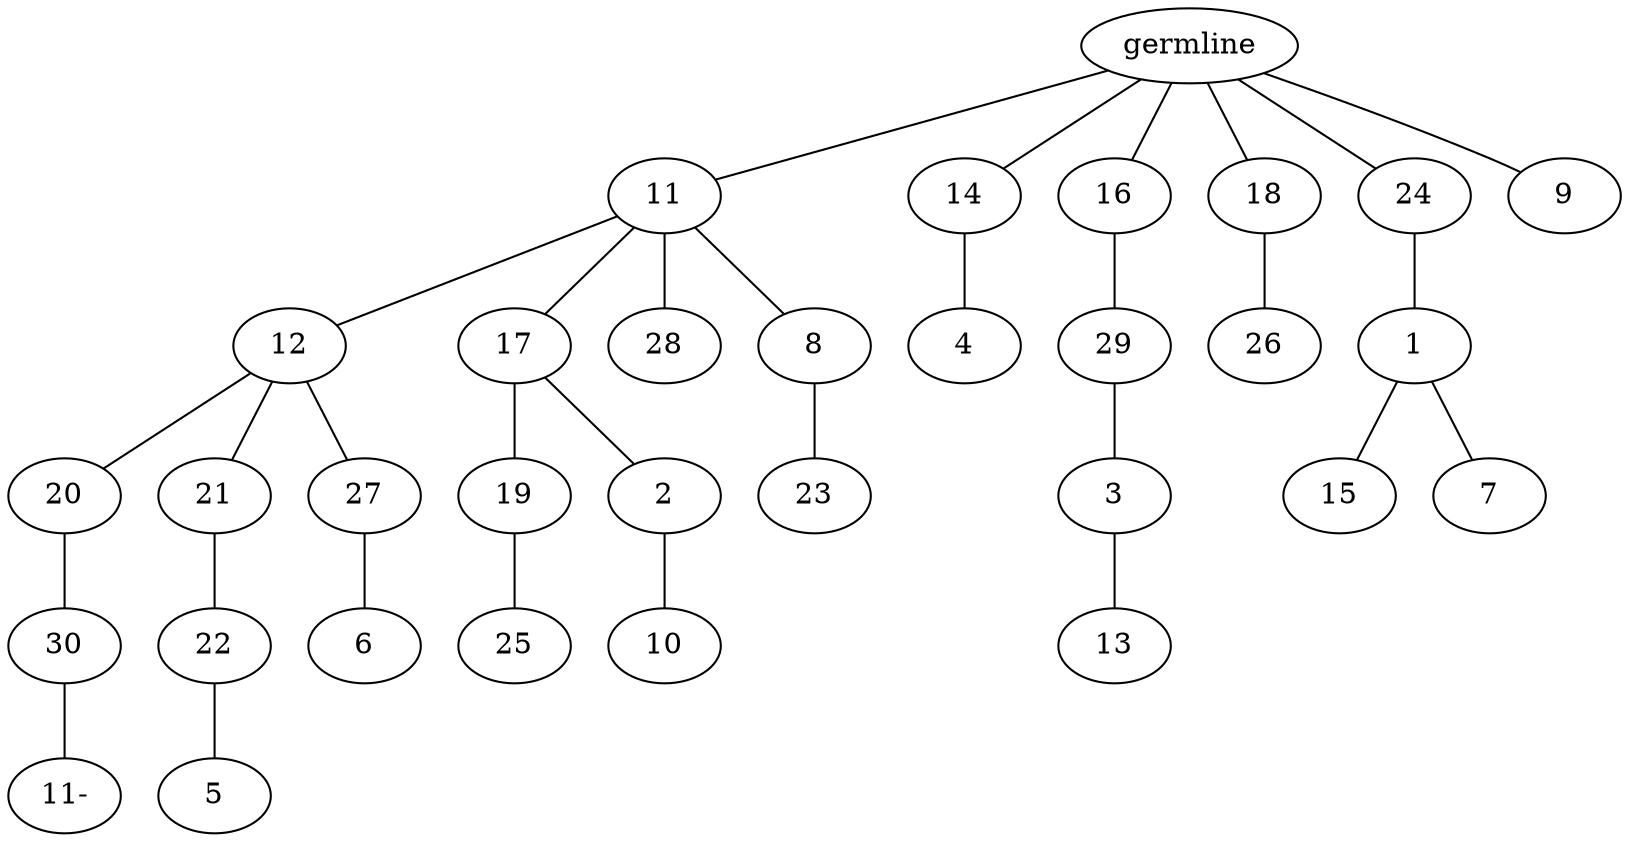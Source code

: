 graph tree {
    "140481520683328" [label="germline"];
    "140481520533120" [label="11"];
    "140481520531872" [label="12"];
    "140481520532592" [label="20"];
    "140481520530288" [label="30"];
    "140481520685008" [label="11-"];
    "140481520531680" [label="21"];
    "140481520530000" [label="22"];
    "140481520531296" [label="5"];
    "140481520578864" [label="27"];
    "140481520531440" [label="6"];
    "140481521032784" [label="17"];
    "140481520532544" [label="19"];
    "140481520530192" [label="25"];
    "140481520532880" [label="2"];
    "140481520532400" [label="10"];
    "140481520541072" [label="28"];
    "140481521032544" [label="8"];
    "140481520532496" [label="23"];
    "140481520578624" [label="14"];
    "140481520532976" [label="4"];
    "140481520579632" [label="16"];
    "140481520531728" [label="29"];
    "140481520601360" [label="3"];
    "140481520602368" [label="13"];
    "140481520579104" [label="18"];
    "140481520602656" [label="26"];
    "140481520519920" [label="24"];
    "140481520602416" [label="1"];
    "140481520601600" [label="15"];
    "140481520659472" [label="7"];
    "140481520519824" [label="9"];
    "140481520683328" -- "140481520533120";
    "140481520683328" -- "140481520578624";
    "140481520683328" -- "140481520579632";
    "140481520683328" -- "140481520579104";
    "140481520683328" -- "140481520519920";
    "140481520683328" -- "140481520519824";
    "140481520533120" -- "140481520531872";
    "140481520533120" -- "140481521032784";
    "140481520533120" -- "140481520541072";
    "140481520533120" -- "140481521032544";
    "140481520531872" -- "140481520532592";
    "140481520531872" -- "140481520531680";
    "140481520531872" -- "140481520578864";
    "140481520532592" -- "140481520530288";
    "140481520530288" -- "140481520685008";
    "140481520531680" -- "140481520530000";
    "140481520530000" -- "140481520531296";
    "140481520578864" -- "140481520531440";
    "140481521032784" -- "140481520532544";
    "140481521032784" -- "140481520532880";
    "140481520532544" -- "140481520530192";
    "140481520532880" -- "140481520532400";
    "140481521032544" -- "140481520532496";
    "140481520578624" -- "140481520532976";
    "140481520579632" -- "140481520531728";
    "140481520531728" -- "140481520601360";
    "140481520601360" -- "140481520602368";
    "140481520579104" -- "140481520602656";
    "140481520519920" -- "140481520602416";
    "140481520602416" -- "140481520601600";
    "140481520602416" -- "140481520659472";
}
